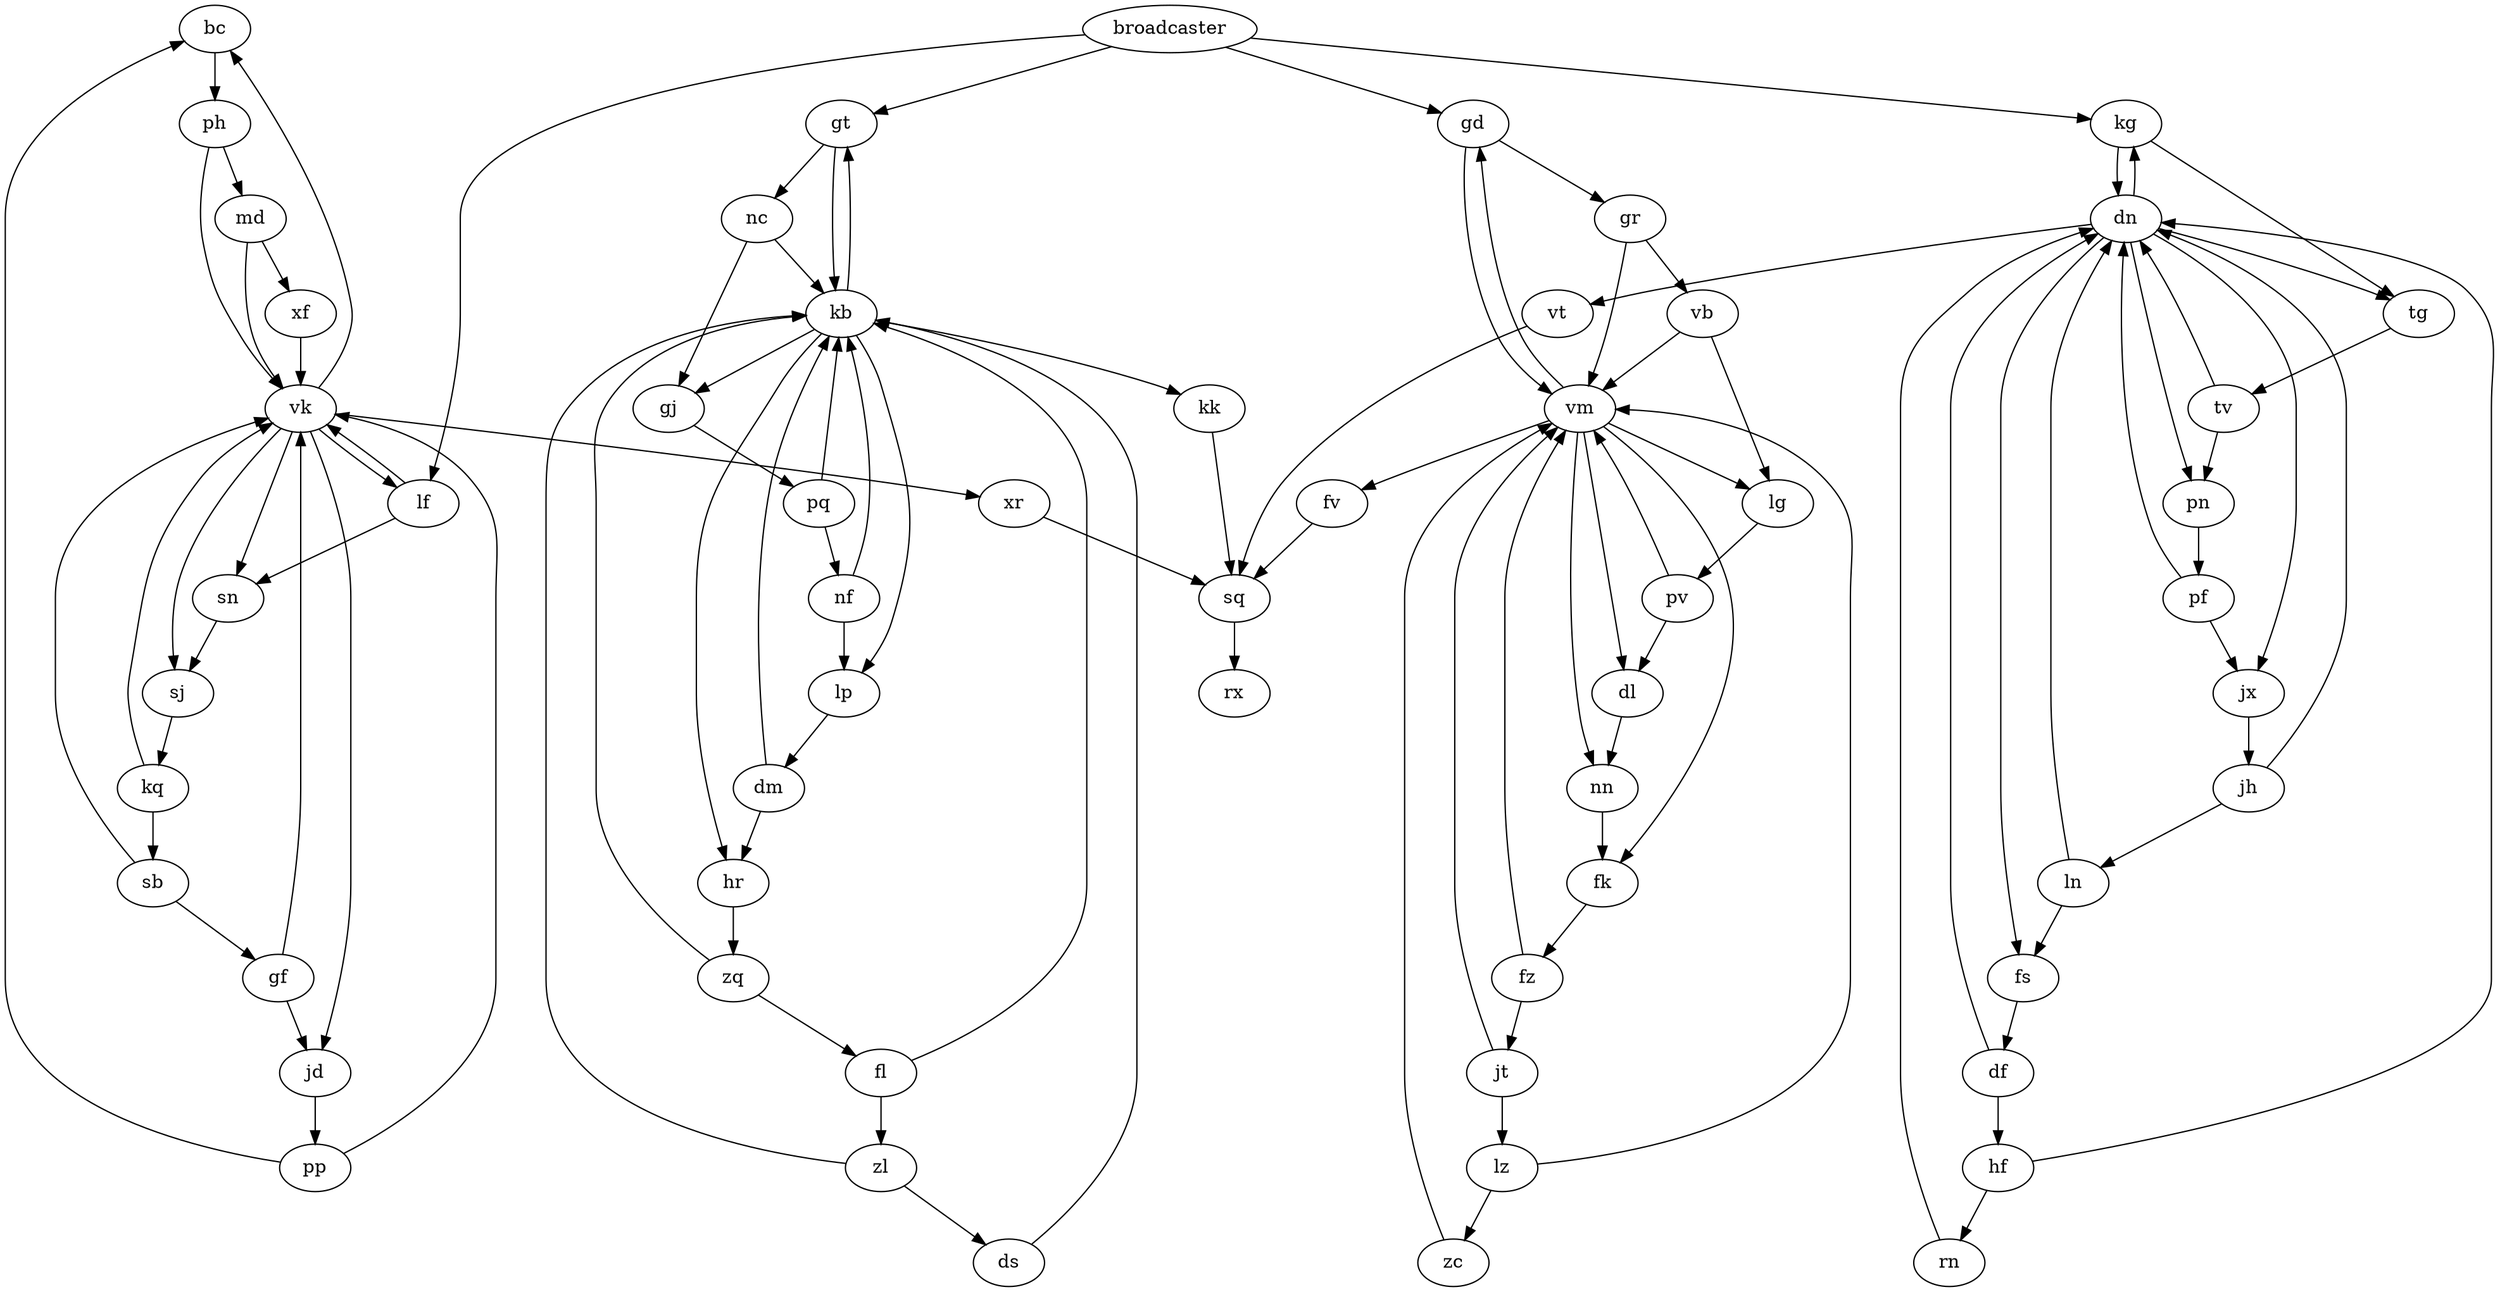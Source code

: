 digraph {
bc -> ph
hr -> zq
sn -> sj
df -> dn, hf
lp -> dm
lf -> sn, vk
fv -> sq
gd -> vm, gr
jt -> vm, lz
xf -> vk
nf -> lp, kb
dl -> nn
sq -> rx
vb -> vm, lg
zq -> kb, fl
fk -> fz
gj -> pq
jx -> jh
pq -> kb, nf
dn -> kg, vt, tg, fs, pn, jx
ln -> dn, fs
fz -> vm, jt
fs -> df
dm -> kb, hr
ds -> kb
kk -> sq
tg -> tv
vt -> sq
fl -> zl, kb
vk -> bc, sj, jd, lf, xr, sn
jd -> pp
tv -> dn, pn
sb -> gf, vk
kb -> kk, gj, gt, hr, lp
pp -> vk, bc
pn -> pf
zc -> vm
vm -> dl, fk, nn, fv, gd, lg
rn -> dn
gr -> vb, vm
sj -> kq
zl -> kb, ds
lz -> vm, zc
jh -> dn, ln
pf -> dn, jx
kq -> sb, vk
ph -> md, vk
nc -> gj, kb
kg -> tg, dn
hf -> dn, rn
nn -> fk
gf -> jd, vk
lg -> pv
broadcaster -> gd, kg, gt, lf
gt -> nc, kb
pv -> dl, vm
xr -> sq
md -> vk, xf
}
